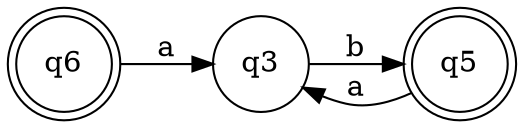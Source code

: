 digraph "test2.png" {
	graph [rankdir=LR]
	q3 [label=q3 shape=circle]
	q5 [label=q5 shape=doublecircle]
	q6 [label=q6 shape=doublecircle]
	q3 -> q5 [label=b]
	q5 -> q3 [label=a]
	q6 -> q3 [label=a]
}
